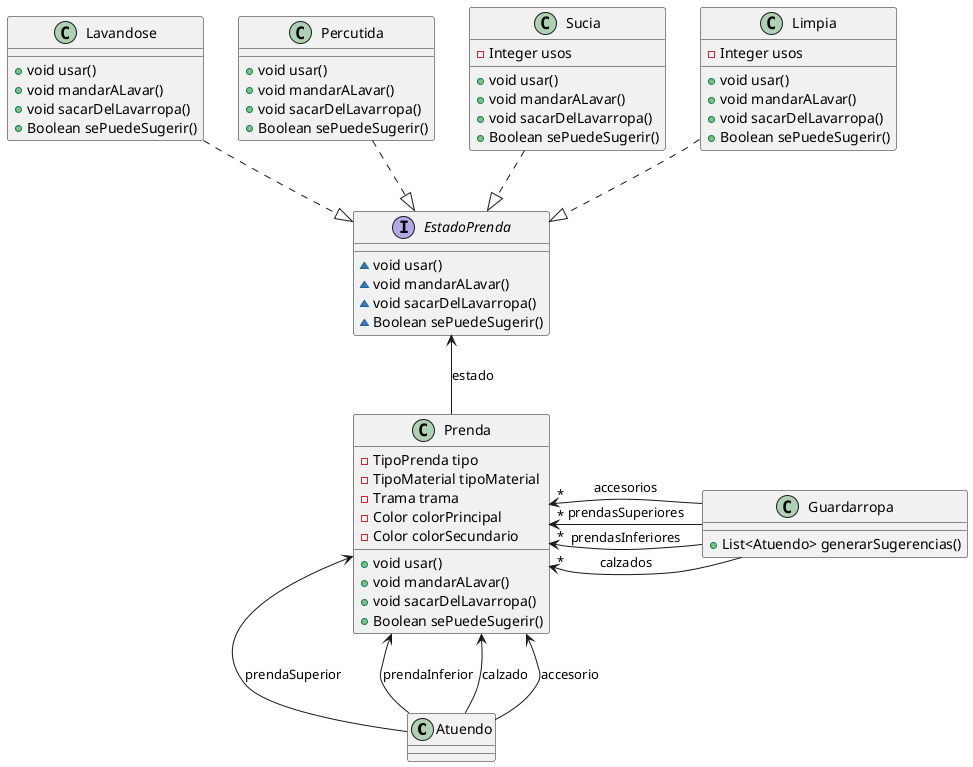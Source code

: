 @startuml
class Atuendo {
}

class Guardarropa {
+ List<Atuendo> generarSugerencias()
}

interface EstadoPrenda {
~ void usar()
~ void mandarALavar()
~ void sacarDelLavarropa()
~ Boolean sePuedeSugerir()
}

class Limpia{
- Integer usos
+ void usar()
+ void mandarALavar()
+ void sacarDelLavarropa()
+ Boolean sePuedeSugerir()
}

class Sucia{
- Integer usos
+ void usar()
+ void mandarALavar()
+ void sacarDelLavarropa()
+ Boolean sePuedeSugerir()
}

class Percutida{
+ void usar()
+ void mandarALavar()
+ void sacarDelLavarropa()
+ Boolean sePuedeSugerir()
}

class Lavandose{
+ void usar()
+ void mandarALavar()
+ void sacarDelLavarropa()
+ Boolean sePuedeSugerir()
}

class Prenda {
- TipoPrenda tipo
- TipoMaterial tipoMaterial
- Trama trama
- Color colorPrincipal
- Color colorSecundario
+ void usar()
+ void mandarALavar()
+ void sacarDelLavarropa()
+ Boolean sePuedeSugerir()
}

Prenda <-down- Atuendo : prendaSuperior
Prenda <-- Atuendo : prendaInferior
Prenda <-- Atuendo : calzado
Prenda <-- Atuendo : accesorio

Prenda "*" <-right- Guardarropa : prendasSuperiores
Prenda "*" <-- Guardarropa : prendasInferiores
Prenda "*" <-- Guardarropa : calzados
Prenda "*" <-- Guardarropa : accesorios

EstadoPrenda <-down- Prenda : estado

EstadoPrenda <|.up. Limpia
EstadoPrenda <|.up. Sucia
EstadoPrenda <|.up. Percutida
EstadoPrenda <|.up. Lavandose
@enduml